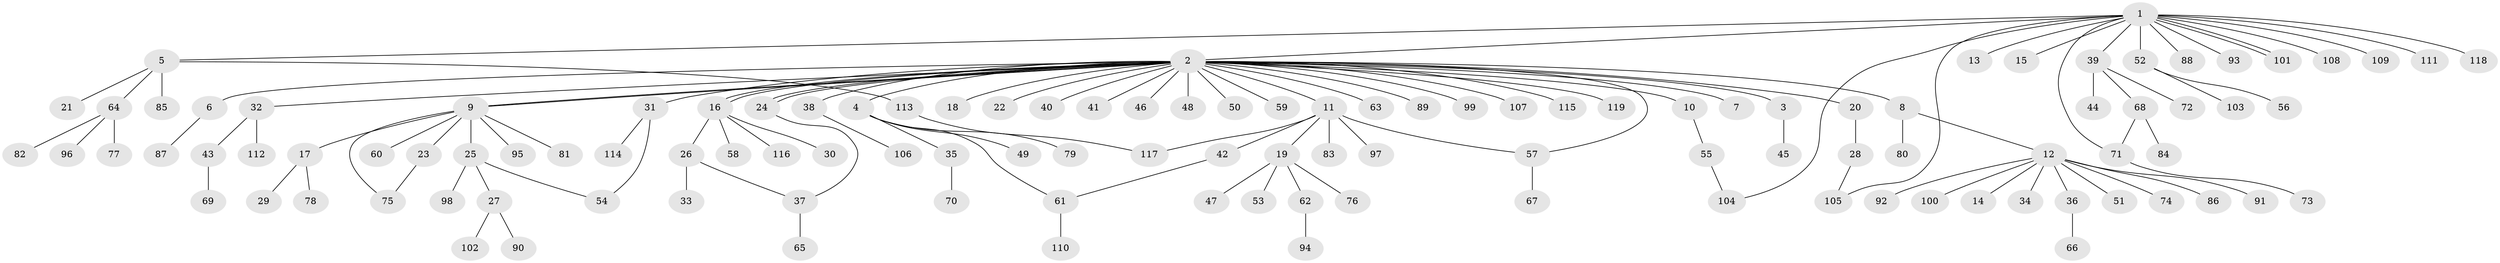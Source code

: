 // Generated by graph-tools (version 1.1) at 2025/46/03/09/25 04:46:48]
// undirected, 119 vertices, 131 edges
graph export_dot {
graph [start="1"]
  node [color=gray90,style=filled];
  1;
  2;
  3;
  4;
  5;
  6;
  7;
  8;
  9;
  10;
  11;
  12;
  13;
  14;
  15;
  16;
  17;
  18;
  19;
  20;
  21;
  22;
  23;
  24;
  25;
  26;
  27;
  28;
  29;
  30;
  31;
  32;
  33;
  34;
  35;
  36;
  37;
  38;
  39;
  40;
  41;
  42;
  43;
  44;
  45;
  46;
  47;
  48;
  49;
  50;
  51;
  52;
  53;
  54;
  55;
  56;
  57;
  58;
  59;
  60;
  61;
  62;
  63;
  64;
  65;
  66;
  67;
  68;
  69;
  70;
  71;
  72;
  73;
  74;
  75;
  76;
  77;
  78;
  79;
  80;
  81;
  82;
  83;
  84;
  85;
  86;
  87;
  88;
  89;
  90;
  91;
  92;
  93;
  94;
  95;
  96;
  97;
  98;
  99;
  100;
  101;
  102;
  103;
  104;
  105;
  106;
  107;
  108;
  109;
  110;
  111;
  112;
  113;
  114;
  115;
  116;
  117;
  118;
  119;
  1 -- 2;
  1 -- 5;
  1 -- 13;
  1 -- 15;
  1 -- 39;
  1 -- 52;
  1 -- 71;
  1 -- 88;
  1 -- 93;
  1 -- 101;
  1 -- 101;
  1 -- 104;
  1 -- 105;
  1 -- 108;
  1 -- 109;
  1 -- 111;
  1 -- 118;
  2 -- 3;
  2 -- 4;
  2 -- 6;
  2 -- 7;
  2 -- 8;
  2 -- 9;
  2 -- 9;
  2 -- 10;
  2 -- 11;
  2 -- 16;
  2 -- 16;
  2 -- 18;
  2 -- 20;
  2 -- 22;
  2 -- 24;
  2 -- 24;
  2 -- 31;
  2 -- 32;
  2 -- 38;
  2 -- 40;
  2 -- 41;
  2 -- 46;
  2 -- 48;
  2 -- 50;
  2 -- 57;
  2 -- 59;
  2 -- 63;
  2 -- 89;
  2 -- 99;
  2 -- 107;
  2 -- 115;
  2 -- 119;
  3 -- 45;
  4 -- 35;
  4 -- 49;
  4 -- 61;
  4 -- 79;
  5 -- 21;
  5 -- 64;
  5 -- 85;
  5 -- 113;
  6 -- 87;
  8 -- 12;
  8 -- 80;
  9 -- 17;
  9 -- 23;
  9 -- 25;
  9 -- 60;
  9 -- 75;
  9 -- 81;
  9 -- 95;
  10 -- 55;
  11 -- 19;
  11 -- 42;
  11 -- 57;
  11 -- 83;
  11 -- 97;
  11 -- 117;
  12 -- 14;
  12 -- 34;
  12 -- 36;
  12 -- 51;
  12 -- 74;
  12 -- 86;
  12 -- 91;
  12 -- 92;
  12 -- 100;
  16 -- 26;
  16 -- 30;
  16 -- 58;
  16 -- 116;
  17 -- 29;
  17 -- 78;
  19 -- 47;
  19 -- 53;
  19 -- 62;
  19 -- 76;
  20 -- 28;
  23 -- 75;
  24 -- 37;
  25 -- 27;
  25 -- 54;
  25 -- 98;
  26 -- 33;
  26 -- 37;
  27 -- 90;
  27 -- 102;
  28 -- 105;
  31 -- 54;
  31 -- 114;
  32 -- 43;
  32 -- 112;
  35 -- 70;
  36 -- 66;
  37 -- 65;
  38 -- 106;
  39 -- 44;
  39 -- 68;
  39 -- 72;
  42 -- 61;
  43 -- 69;
  52 -- 56;
  52 -- 103;
  55 -- 104;
  57 -- 67;
  61 -- 110;
  62 -- 94;
  64 -- 77;
  64 -- 82;
  64 -- 96;
  68 -- 71;
  68 -- 84;
  71 -- 73;
  113 -- 117;
}
